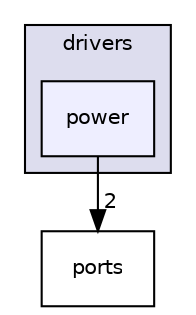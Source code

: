 digraph "power" {
  compound=true
  node [ fontsize="10", fontname="Helvetica"];
  edge [ labelfontsize="10", labelfontname="Helvetica"];
  subgraph clusterdir_91d6028ef0aa1035242bfefa07cd806e {
    graph [ bgcolor="#ddddee", pencolor="black", label="drivers" fontname="Helvetica", fontsize="10", URL="dir_91d6028ef0aa1035242bfefa07cd806e.html"]
  dir_bd6b5667c675ef84f92abadb1342ff53 [shape=box, label="power", style="filled", fillcolor="#eeeeff", pencolor="black", URL="dir_bd6b5667c675ef84f92abadb1342ff53.html"];
  }
  dir_48feca565b02475938ec5531d6e9635b [shape=box label="ports" URL="dir_48feca565b02475938ec5531d6e9635b.html"];
  dir_bd6b5667c675ef84f92abadb1342ff53->dir_48feca565b02475938ec5531d6e9635b [headlabel="2", labeldistance=1.5 headhref="dir_000012_000005.html"];
}

